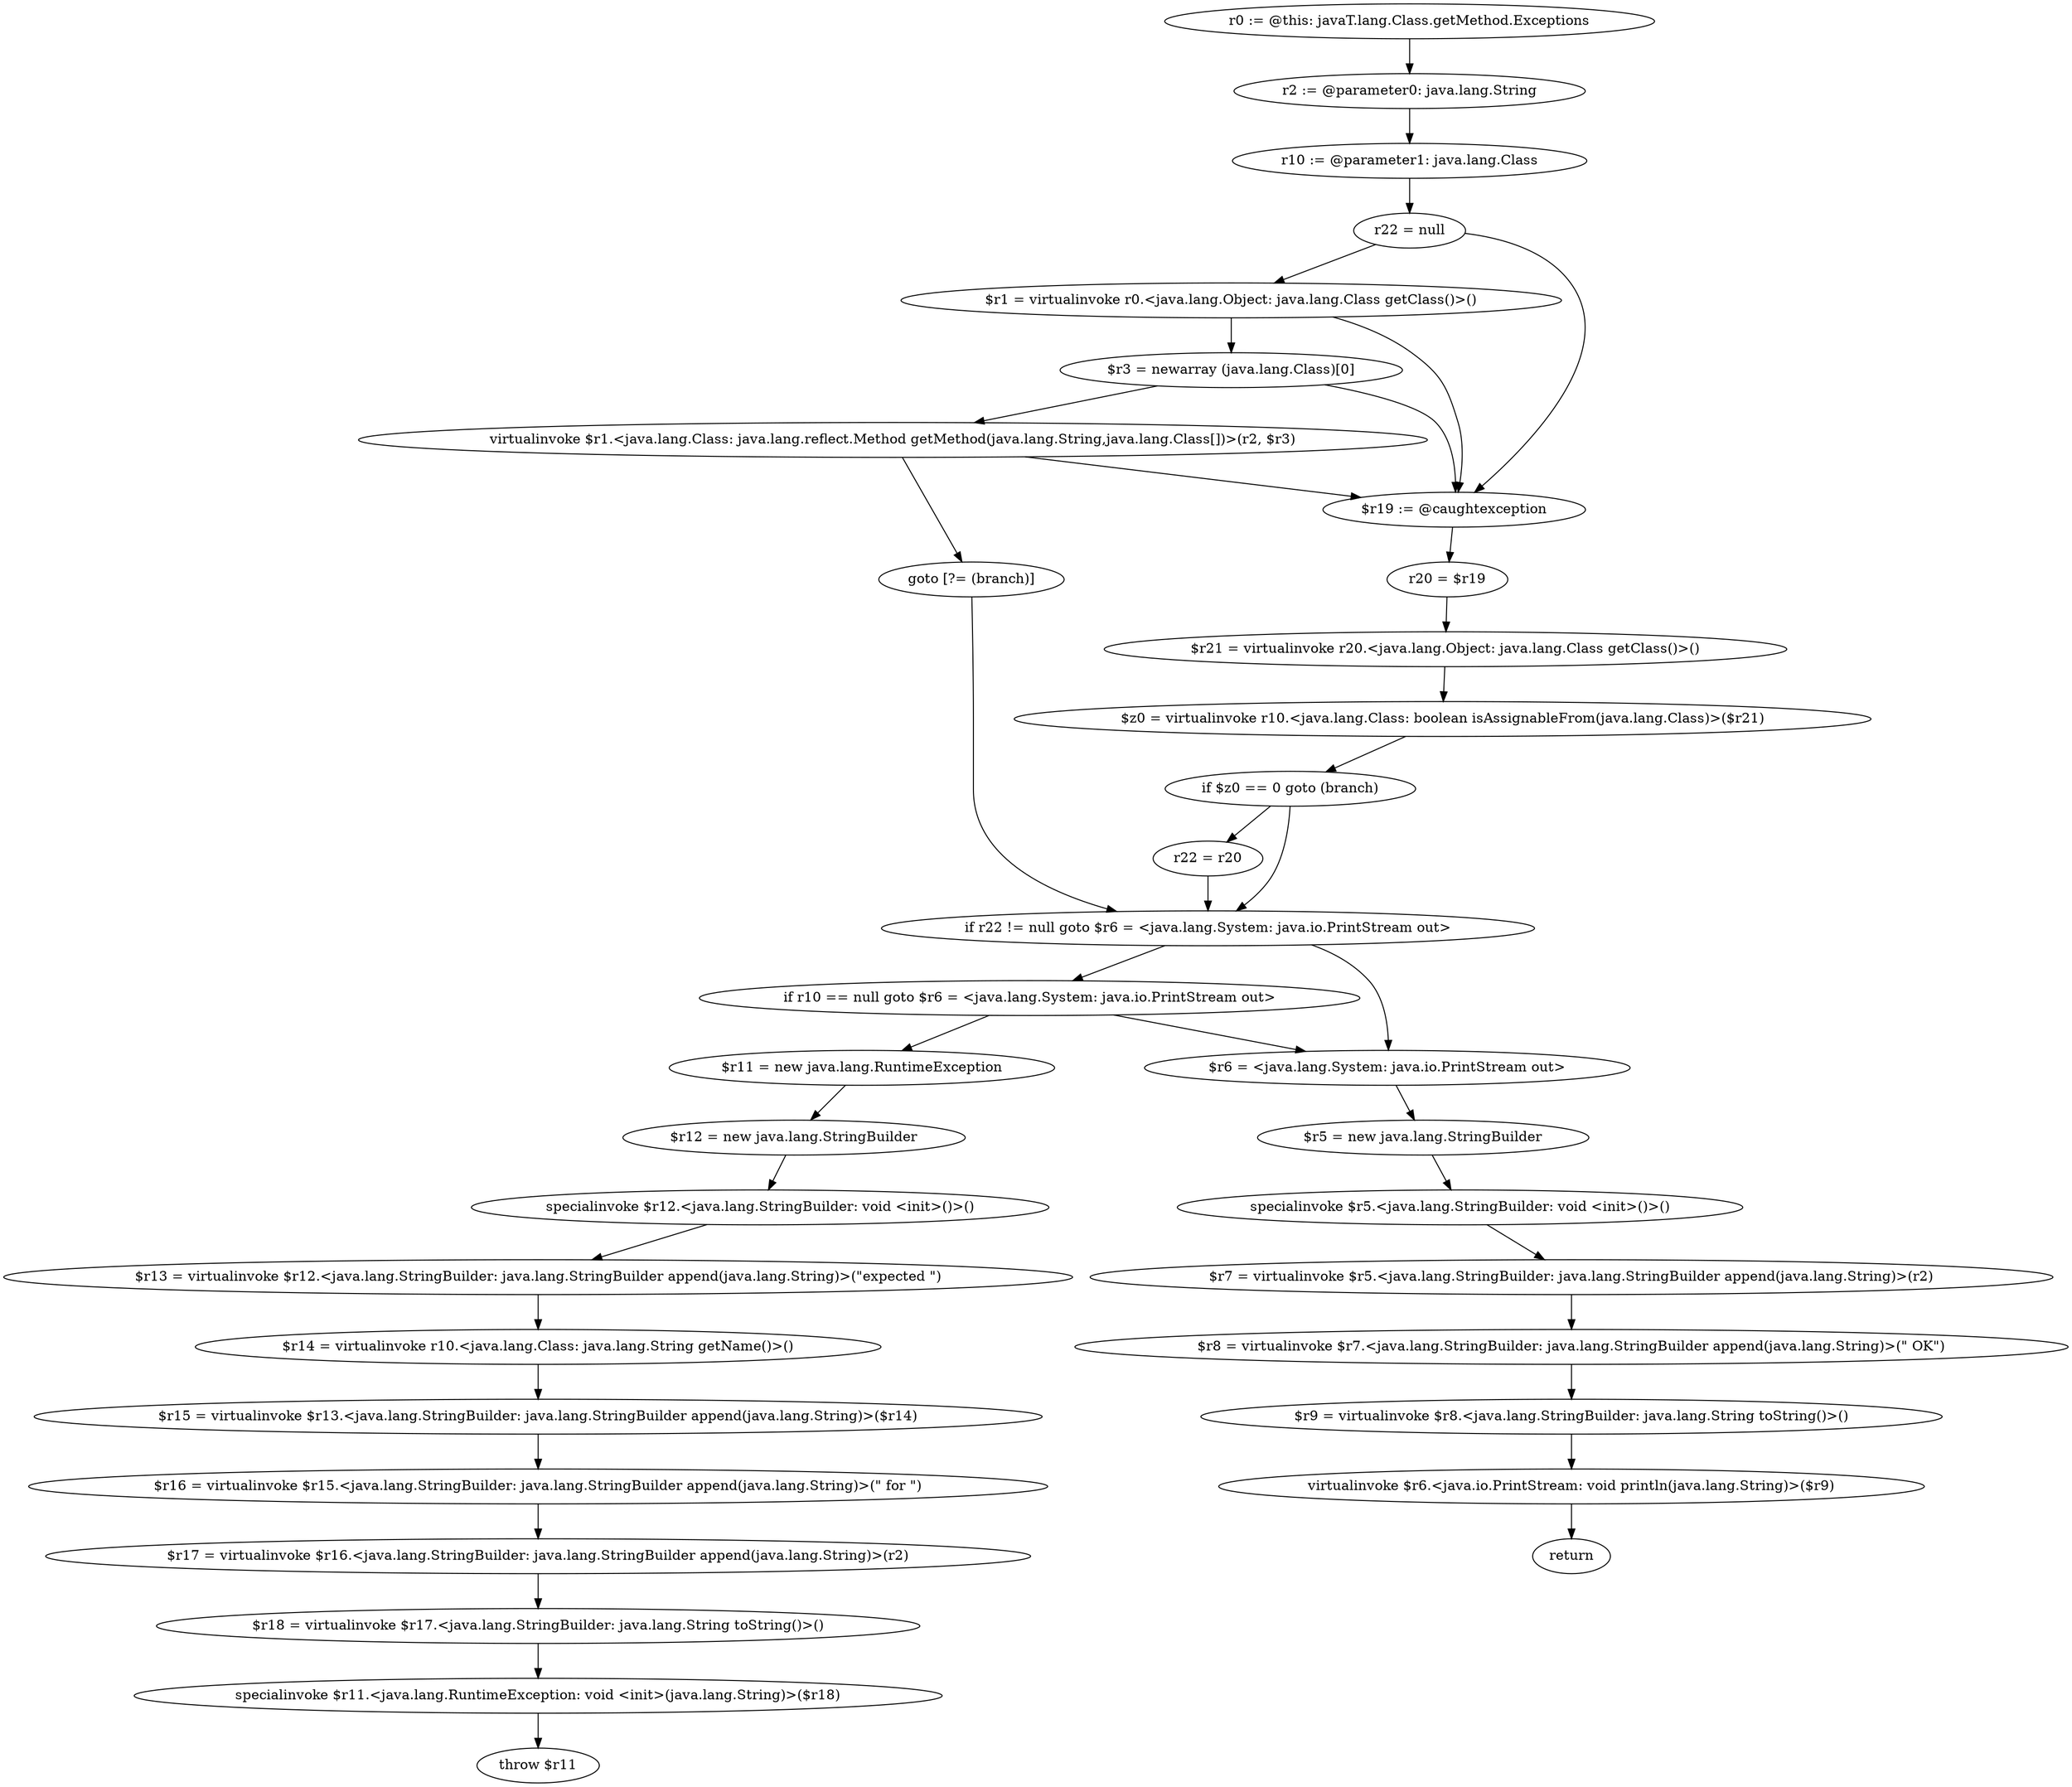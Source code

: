 digraph "unitGraph" {
    "r0 := @this: javaT.lang.Class.getMethod.Exceptions"
    "r2 := @parameter0: java.lang.String"
    "r10 := @parameter1: java.lang.Class"
    "r22 = null"
    "$r1 = virtualinvoke r0.<java.lang.Object: java.lang.Class getClass()>()"
    "$r3 = newarray (java.lang.Class)[0]"
    "virtualinvoke $r1.<java.lang.Class: java.lang.reflect.Method getMethod(java.lang.String,java.lang.Class[])>(r2, $r3)"
    "goto [?= (branch)]"
    "$r19 := @caughtexception"
    "r20 = $r19"
    "$r21 = virtualinvoke r20.<java.lang.Object: java.lang.Class getClass()>()"
    "$z0 = virtualinvoke r10.<java.lang.Class: boolean isAssignableFrom(java.lang.Class)>($r21)"
    "if $z0 == 0 goto (branch)"
    "r22 = r20"
    "if r22 != null goto $r6 = <java.lang.System: java.io.PrintStream out>"
    "if r10 == null goto $r6 = <java.lang.System: java.io.PrintStream out>"
    "$r11 = new java.lang.RuntimeException"
    "$r12 = new java.lang.StringBuilder"
    "specialinvoke $r12.<java.lang.StringBuilder: void <init>()>()"
    "$r13 = virtualinvoke $r12.<java.lang.StringBuilder: java.lang.StringBuilder append(java.lang.String)>(\"expected \")"
    "$r14 = virtualinvoke r10.<java.lang.Class: java.lang.String getName()>()"
    "$r15 = virtualinvoke $r13.<java.lang.StringBuilder: java.lang.StringBuilder append(java.lang.String)>($r14)"
    "$r16 = virtualinvoke $r15.<java.lang.StringBuilder: java.lang.StringBuilder append(java.lang.String)>(\" for \")"
    "$r17 = virtualinvoke $r16.<java.lang.StringBuilder: java.lang.StringBuilder append(java.lang.String)>(r2)"
    "$r18 = virtualinvoke $r17.<java.lang.StringBuilder: java.lang.String toString()>()"
    "specialinvoke $r11.<java.lang.RuntimeException: void <init>(java.lang.String)>($r18)"
    "throw $r11"
    "$r6 = <java.lang.System: java.io.PrintStream out>"
    "$r5 = new java.lang.StringBuilder"
    "specialinvoke $r5.<java.lang.StringBuilder: void <init>()>()"
    "$r7 = virtualinvoke $r5.<java.lang.StringBuilder: java.lang.StringBuilder append(java.lang.String)>(r2)"
    "$r8 = virtualinvoke $r7.<java.lang.StringBuilder: java.lang.StringBuilder append(java.lang.String)>(\" OK\")"
    "$r9 = virtualinvoke $r8.<java.lang.StringBuilder: java.lang.String toString()>()"
    "virtualinvoke $r6.<java.io.PrintStream: void println(java.lang.String)>($r9)"
    "return"
    "r0 := @this: javaT.lang.Class.getMethod.Exceptions"->"r2 := @parameter0: java.lang.String";
    "r2 := @parameter0: java.lang.String"->"r10 := @parameter1: java.lang.Class";
    "r10 := @parameter1: java.lang.Class"->"r22 = null";
    "r22 = null"->"$r1 = virtualinvoke r0.<java.lang.Object: java.lang.Class getClass()>()";
    "r22 = null"->"$r19 := @caughtexception";
    "$r1 = virtualinvoke r0.<java.lang.Object: java.lang.Class getClass()>()"->"$r3 = newarray (java.lang.Class)[0]";
    "$r1 = virtualinvoke r0.<java.lang.Object: java.lang.Class getClass()>()"->"$r19 := @caughtexception";
    "$r3 = newarray (java.lang.Class)[0]"->"virtualinvoke $r1.<java.lang.Class: java.lang.reflect.Method getMethod(java.lang.String,java.lang.Class[])>(r2, $r3)";
    "$r3 = newarray (java.lang.Class)[0]"->"$r19 := @caughtexception";
    "virtualinvoke $r1.<java.lang.Class: java.lang.reflect.Method getMethod(java.lang.String,java.lang.Class[])>(r2, $r3)"->"goto [?= (branch)]";
    "virtualinvoke $r1.<java.lang.Class: java.lang.reflect.Method getMethod(java.lang.String,java.lang.Class[])>(r2, $r3)"->"$r19 := @caughtexception";
    "goto [?= (branch)]"->"if r22 != null goto $r6 = <java.lang.System: java.io.PrintStream out>";
    "$r19 := @caughtexception"->"r20 = $r19";
    "r20 = $r19"->"$r21 = virtualinvoke r20.<java.lang.Object: java.lang.Class getClass()>()";
    "$r21 = virtualinvoke r20.<java.lang.Object: java.lang.Class getClass()>()"->"$z0 = virtualinvoke r10.<java.lang.Class: boolean isAssignableFrom(java.lang.Class)>($r21)";
    "$z0 = virtualinvoke r10.<java.lang.Class: boolean isAssignableFrom(java.lang.Class)>($r21)"->"if $z0 == 0 goto (branch)";
    "if $z0 == 0 goto (branch)"->"r22 = r20";
    "if $z0 == 0 goto (branch)"->"if r22 != null goto $r6 = <java.lang.System: java.io.PrintStream out>";
    "r22 = r20"->"if r22 != null goto $r6 = <java.lang.System: java.io.PrintStream out>";
    "if r22 != null goto $r6 = <java.lang.System: java.io.PrintStream out>"->"if r10 == null goto $r6 = <java.lang.System: java.io.PrintStream out>";
    "if r22 != null goto $r6 = <java.lang.System: java.io.PrintStream out>"->"$r6 = <java.lang.System: java.io.PrintStream out>";
    "if r10 == null goto $r6 = <java.lang.System: java.io.PrintStream out>"->"$r11 = new java.lang.RuntimeException";
    "if r10 == null goto $r6 = <java.lang.System: java.io.PrintStream out>"->"$r6 = <java.lang.System: java.io.PrintStream out>";
    "$r11 = new java.lang.RuntimeException"->"$r12 = new java.lang.StringBuilder";
    "$r12 = new java.lang.StringBuilder"->"specialinvoke $r12.<java.lang.StringBuilder: void <init>()>()";
    "specialinvoke $r12.<java.lang.StringBuilder: void <init>()>()"->"$r13 = virtualinvoke $r12.<java.lang.StringBuilder: java.lang.StringBuilder append(java.lang.String)>(\"expected \")";
    "$r13 = virtualinvoke $r12.<java.lang.StringBuilder: java.lang.StringBuilder append(java.lang.String)>(\"expected \")"->"$r14 = virtualinvoke r10.<java.lang.Class: java.lang.String getName()>()";
    "$r14 = virtualinvoke r10.<java.lang.Class: java.lang.String getName()>()"->"$r15 = virtualinvoke $r13.<java.lang.StringBuilder: java.lang.StringBuilder append(java.lang.String)>($r14)";
    "$r15 = virtualinvoke $r13.<java.lang.StringBuilder: java.lang.StringBuilder append(java.lang.String)>($r14)"->"$r16 = virtualinvoke $r15.<java.lang.StringBuilder: java.lang.StringBuilder append(java.lang.String)>(\" for \")";
    "$r16 = virtualinvoke $r15.<java.lang.StringBuilder: java.lang.StringBuilder append(java.lang.String)>(\" for \")"->"$r17 = virtualinvoke $r16.<java.lang.StringBuilder: java.lang.StringBuilder append(java.lang.String)>(r2)";
    "$r17 = virtualinvoke $r16.<java.lang.StringBuilder: java.lang.StringBuilder append(java.lang.String)>(r2)"->"$r18 = virtualinvoke $r17.<java.lang.StringBuilder: java.lang.String toString()>()";
    "$r18 = virtualinvoke $r17.<java.lang.StringBuilder: java.lang.String toString()>()"->"specialinvoke $r11.<java.lang.RuntimeException: void <init>(java.lang.String)>($r18)";
    "specialinvoke $r11.<java.lang.RuntimeException: void <init>(java.lang.String)>($r18)"->"throw $r11";
    "$r6 = <java.lang.System: java.io.PrintStream out>"->"$r5 = new java.lang.StringBuilder";
    "$r5 = new java.lang.StringBuilder"->"specialinvoke $r5.<java.lang.StringBuilder: void <init>()>()";
    "specialinvoke $r5.<java.lang.StringBuilder: void <init>()>()"->"$r7 = virtualinvoke $r5.<java.lang.StringBuilder: java.lang.StringBuilder append(java.lang.String)>(r2)";
    "$r7 = virtualinvoke $r5.<java.lang.StringBuilder: java.lang.StringBuilder append(java.lang.String)>(r2)"->"$r8 = virtualinvoke $r7.<java.lang.StringBuilder: java.lang.StringBuilder append(java.lang.String)>(\" OK\")";
    "$r8 = virtualinvoke $r7.<java.lang.StringBuilder: java.lang.StringBuilder append(java.lang.String)>(\" OK\")"->"$r9 = virtualinvoke $r8.<java.lang.StringBuilder: java.lang.String toString()>()";
    "$r9 = virtualinvoke $r8.<java.lang.StringBuilder: java.lang.String toString()>()"->"virtualinvoke $r6.<java.io.PrintStream: void println(java.lang.String)>($r9)";
    "virtualinvoke $r6.<java.io.PrintStream: void println(java.lang.String)>($r9)"->"return";
}
